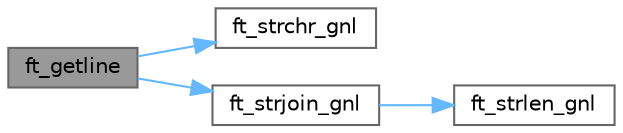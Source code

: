 digraph "ft_getline"
{
 // LATEX_PDF_SIZE
  bgcolor="transparent";
  edge [fontname=Helvetica,fontsize=10,labelfontname=Helvetica,labelfontsize=10];
  node [fontname=Helvetica,fontsize=10,shape=box,height=0.2,width=0.4];
  rankdir="LR";
  Node1 [id="Node000001",label="ft_getline",height=0.2,width=0.4,color="gray40", fillcolor="grey60", style="filled", fontcolor="black",tooltip=" "];
  Node1 -> Node2 [id="edge1_Node000001_Node000002",color="steelblue1",style="solid",tooltip=" "];
  Node2 [id="Node000002",label="ft_strchr_gnl",height=0.2,width=0.4,color="grey40", fillcolor="white", style="filled",URL="$get__next__line__utils_8c.html#a6ed2e362cc55025d6b3cd5543e694484",tooltip=" "];
  Node1 -> Node3 [id="edge2_Node000001_Node000003",color="steelblue1",style="solid",tooltip=" "];
  Node3 [id="Node000003",label="ft_strjoin_gnl",height=0.2,width=0.4,color="grey40", fillcolor="white", style="filled",URL="$get__next__line__utils_8c.html#aed9c1524449e79fed81c7d2c3609436f",tooltip=" "];
  Node3 -> Node4 [id="edge3_Node000003_Node000004",color="steelblue1",style="solid",tooltip=" "];
  Node4 [id="Node000004",label="ft_strlen_gnl",height=0.2,width=0.4,color="grey40", fillcolor="white", style="filled",URL="$get__next__line__utils_8c.html#a051f51f78d547e2254efcd2e89da4d0b",tooltip=" "];
}
